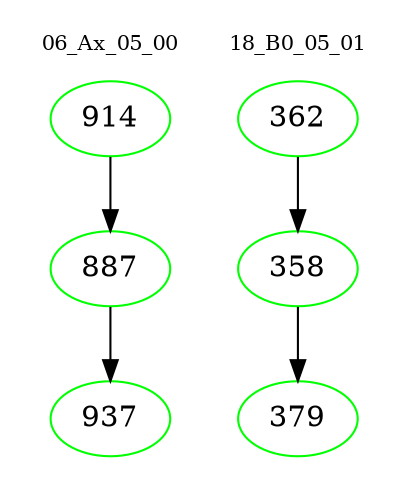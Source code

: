 digraph{
subgraph cluster_0 {
color = white
label = "06_Ax_05_00";
fontsize=10;
T0_914 [label="914", color="green"]
T0_914 -> T0_887 [color="black"]
T0_887 [label="887", color="green"]
T0_887 -> T0_937 [color="black"]
T0_937 [label="937", color="green"]
}
subgraph cluster_1 {
color = white
label = "18_B0_05_01";
fontsize=10;
T1_362 [label="362", color="green"]
T1_362 -> T1_358 [color="black"]
T1_358 [label="358", color="green"]
T1_358 -> T1_379 [color="black"]
T1_379 [label="379", color="green"]
}
}
